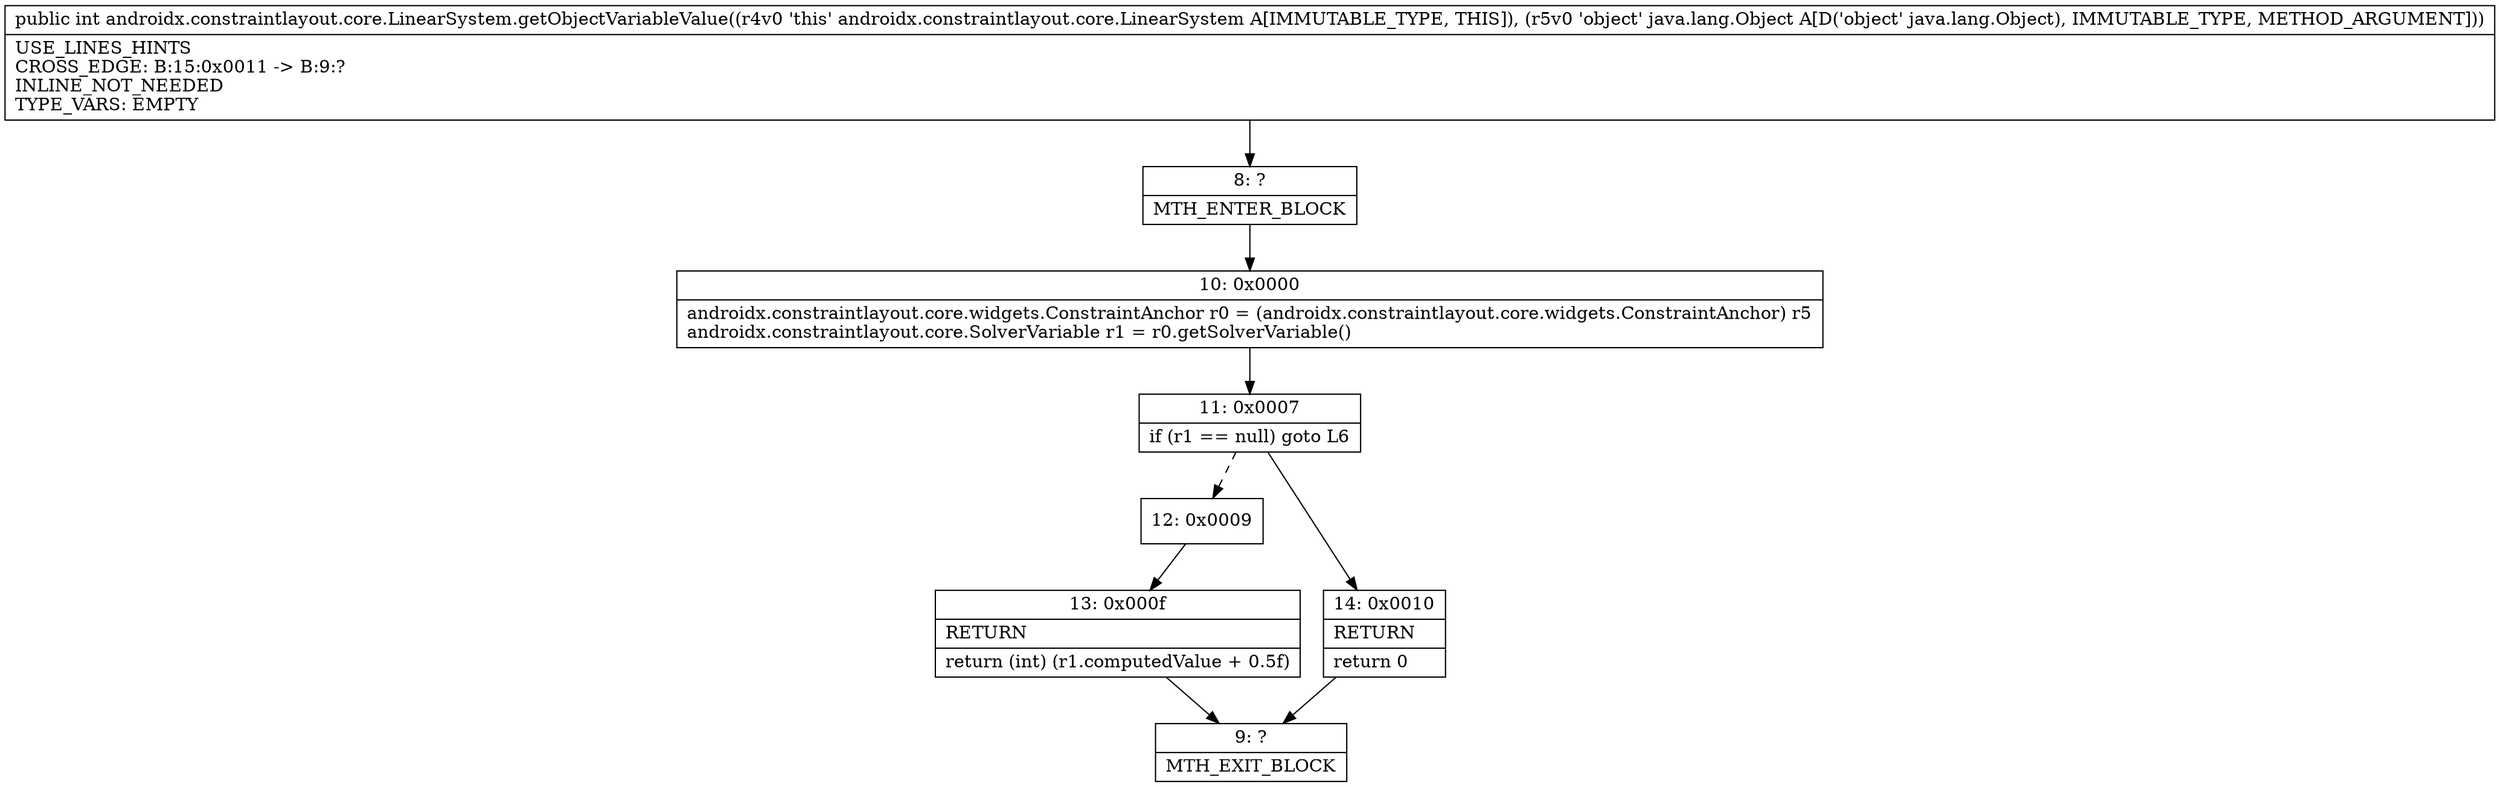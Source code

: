 digraph "CFG forandroidx.constraintlayout.core.LinearSystem.getObjectVariableValue(Ljava\/lang\/Object;)I" {
Node_8 [shape=record,label="{8\:\ ?|MTH_ENTER_BLOCK\l}"];
Node_10 [shape=record,label="{10\:\ 0x0000|androidx.constraintlayout.core.widgets.ConstraintAnchor r0 = (androidx.constraintlayout.core.widgets.ConstraintAnchor) r5\landroidx.constraintlayout.core.SolverVariable r1 = r0.getSolverVariable()\l}"];
Node_11 [shape=record,label="{11\:\ 0x0007|if (r1 == null) goto L6\l}"];
Node_12 [shape=record,label="{12\:\ 0x0009}"];
Node_13 [shape=record,label="{13\:\ 0x000f|RETURN\l|return (int) (r1.computedValue + 0.5f)\l}"];
Node_9 [shape=record,label="{9\:\ ?|MTH_EXIT_BLOCK\l}"];
Node_14 [shape=record,label="{14\:\ 0x0010|RETURN\l|return 0\l}"];
MethodNode[shape=record,label="{public int androidx.constraintlayout.core.LinearSystem.getObjectVariableValue((r4v0 'this' androidx.constraintlayout.core.LinearSystem A[IMMUTABLE_TYPE, THIS]), (r5v0 'object' java.lang.Object A[D('object' java.lang.Object), IMMUTABLE_TYPE, METHOD_ARGUMENT]))  | USE_LINES_HINTS\lCROSS_EDGE: B:15:0x0011 \-\> B:9:?\lINLINE_NOT_NEEDED\lTYPE_VARS: EMPTY\l}"];
MethodNode -> Node_8;Node_8 -> Node_10;
Node_10 -> Node_11;
Node_11 -> Node_12[style=dashed];
Node_11 -> Node_14;
Node_12 -> Node_13;
Node_13 -> Node_9;
Node_14 -> Node_9;
}

